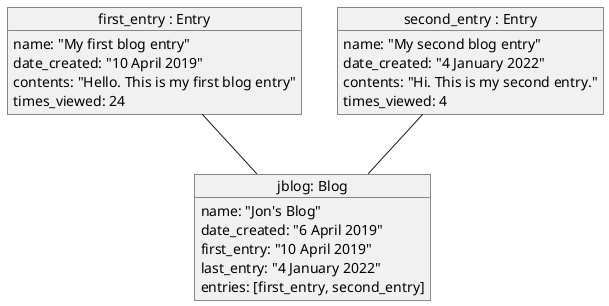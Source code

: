 @startuml three_objects_of_two_classes

object "jblog: Blog" as jblog
object "first_entry : Entry" as first_entry
object "second_entry : Entry" as second_entry

object first_entry {
    name: "My first blog entry"
    date_created: "10 April 2019"
    contents: "Hello. This is my first blog entry"
    times_viewed: 24
}

object second_entry {
    name: "My second blog entry"
    date_created: "4 January 2022"
    contents: "Hi. This is my second entry."
    times_viewed: 4
}
object jblog {
    name: "Jon's Blog"
    date_created: "6 April 2019"
    first_entry: "10 April 2019"
    last_entry: "4 January 2022"
    entries: [first_entry, second_entry]

}

first_entry -- jblog
second_entry -- jblog

@enduml
